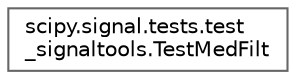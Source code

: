 digraph "Graphical Class Hierarchy"
{
 // LATEX_PDF_SIZE
  bgcolor="transparent";
  edge [fontname=Helvetica,fontsize=10,labelfontname=Helvetica,labelfontsize=10];
  node [fontname=Helvetica,fontsize=10,shape=box,height=0.2,width=0.4];
  rankdir="LR";
  Node0 [id="Node000000",label="scipy.signal.tests.test\l_signaltools.TestMedFilt",height=0.2,width=0.4,color="grey40", fillcolor="white", style="filled",URL="$d1/d42/classscipy_1_1signal_1_1tests_1_1test__signaltools_1_1TestMedFilt.html",tooltip=" "];
}
